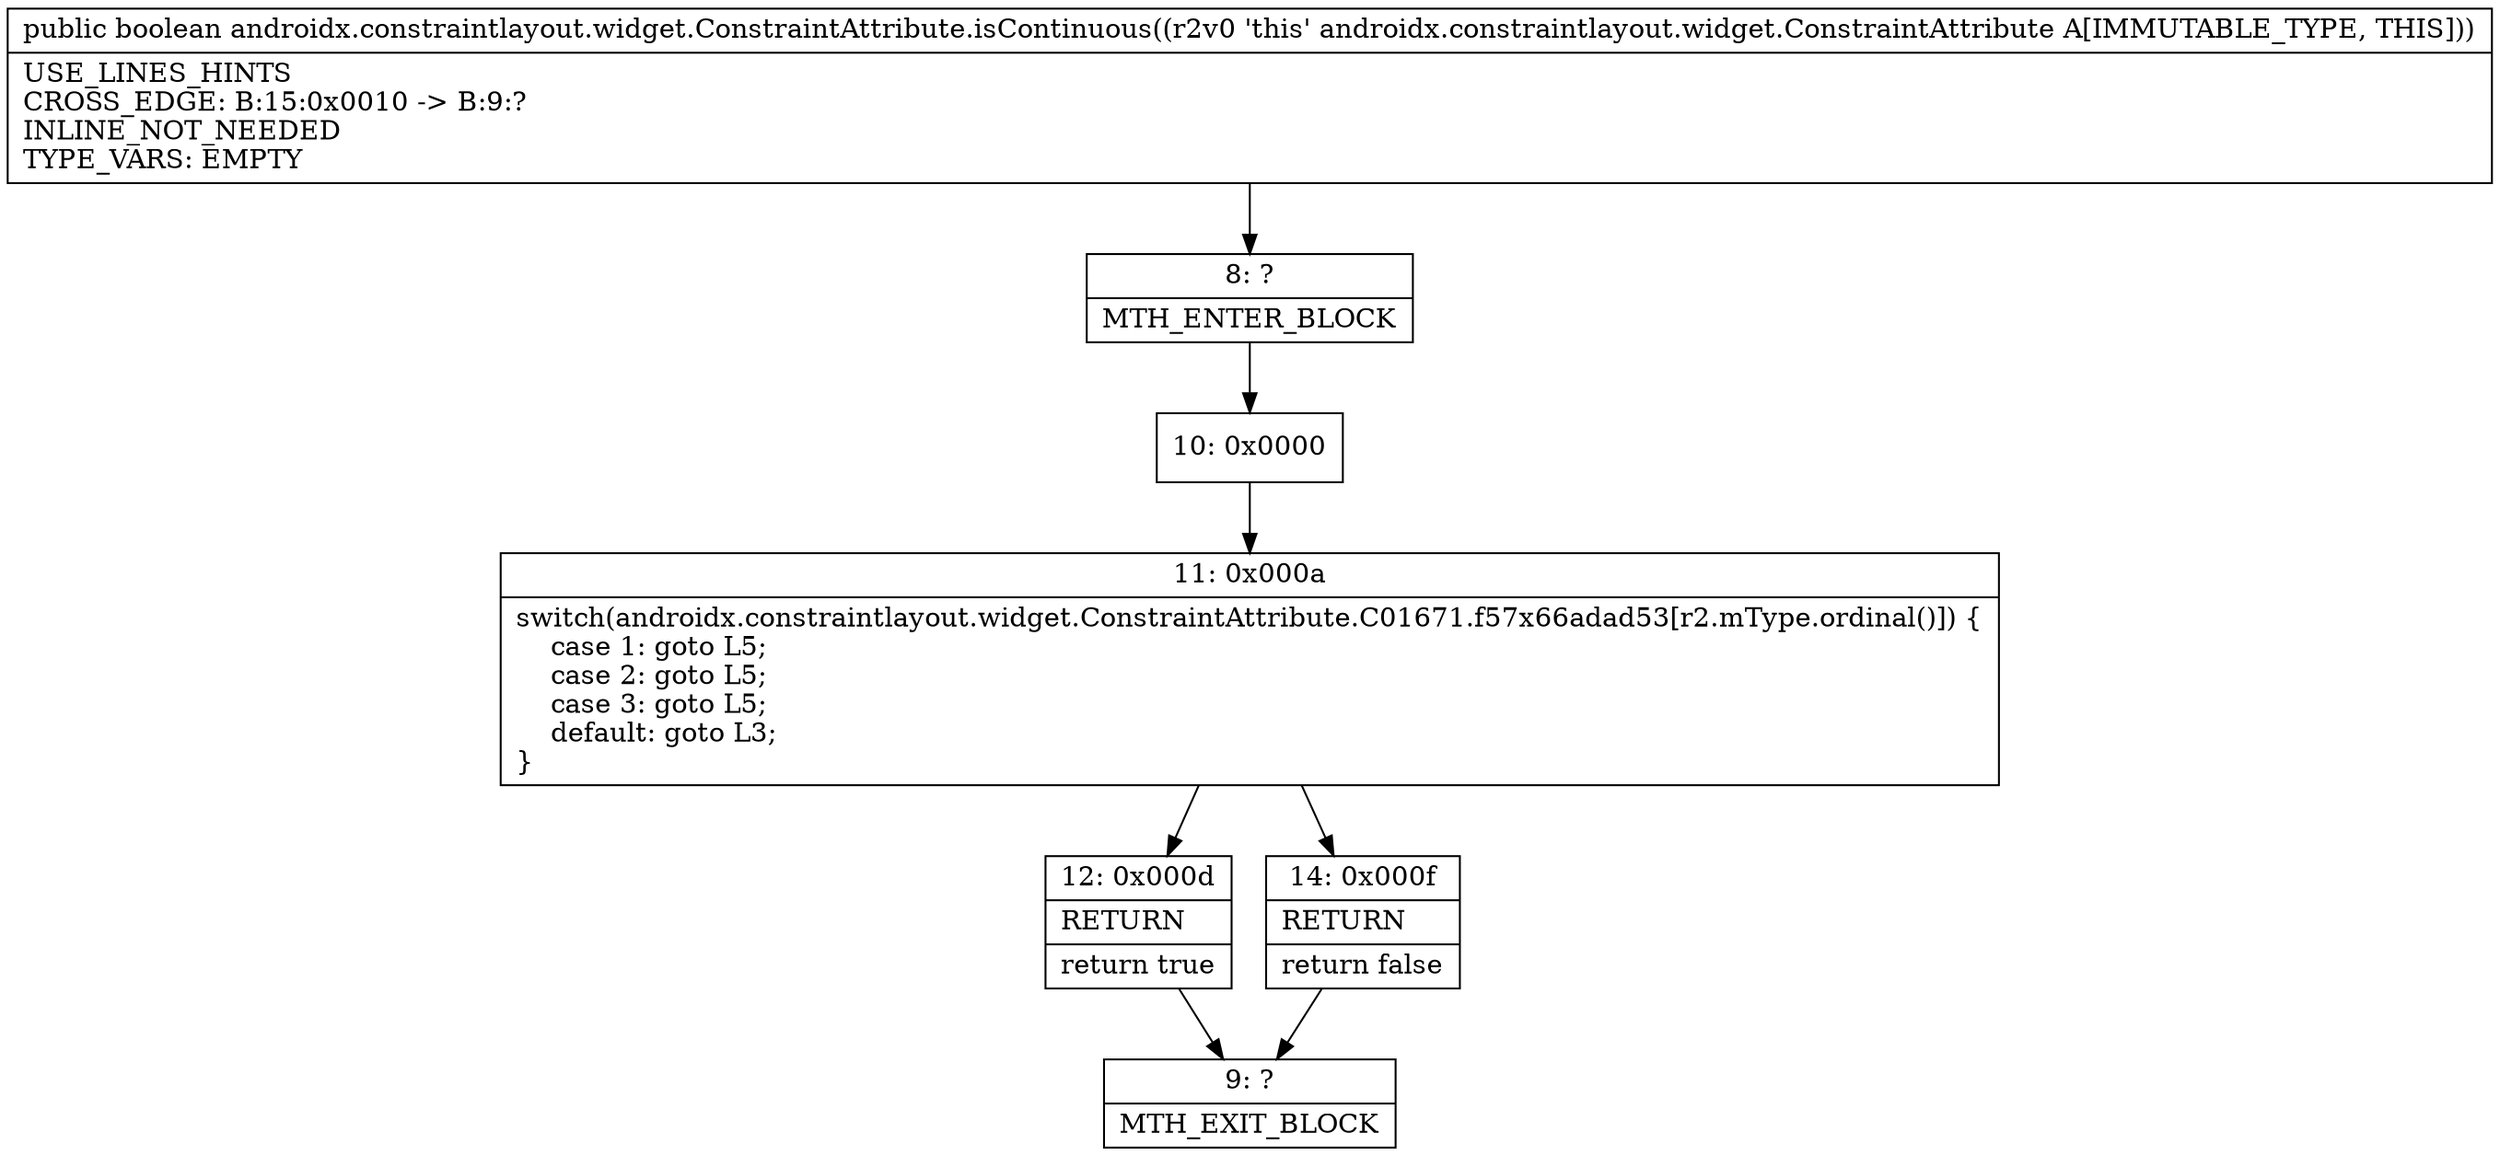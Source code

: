 digraph "CFG forandroidx.constraintlayout.widget.ConstraintAttribute.isContinuous()Z" {
Node_8 [shape=record,label="{8\:\ ?|MTH_ENTER_BLOCK\l}"];
Node_10 [shape=record,label="{10\:\ 0x0000}"];
Node_11 [shape=record,label="{11\:\ 0x000a|switch(androidx.constraintlayout.widget.ConstraintAttribute.C01671.f57x66adad53[r2.mType.ordinal()]) \{\l    case 1: goto L5;\l    case 2: goto L5;\l    case 3: goto L5;\l    default: goto L3;\l\}\l}"];
Node_12 [shape=record,label="{12\:\ 0x000d|RETURN\l|return true\l}"];
Node_9 [shape=record,label="{9\:\ ?|MTH_EXIT_BLOCK\l}"];
Node_14 [shape=record,label="{14\:\ 0x000f|RETURN\l|return false\l}"];
MethodNode[shape=record,label="{public boolean androidx.constraintlayout.widget.ConstraintAttribute.isContinuous((r2v0 'this' androidx.constraintlayout.widget.ConstraintAttribute A[IMMUTABLE_TYPE, THIS]))  | USE_LINES_HINTS\lCROSS_EDGE: B:15:0x0010 \-\> B:9:?\lINLINE_NOT_NEEDED\lTYPE_VARS: EMPTY\l}"];
MethodNode -> Node_8;Node_8 -> Node_10;
Node_10 -> Node_11;
Node_11 -> Node_12;
Node_11 -> Node_14;
Node_12 -> Node_9;
Node_14 -> Node_9;
}

